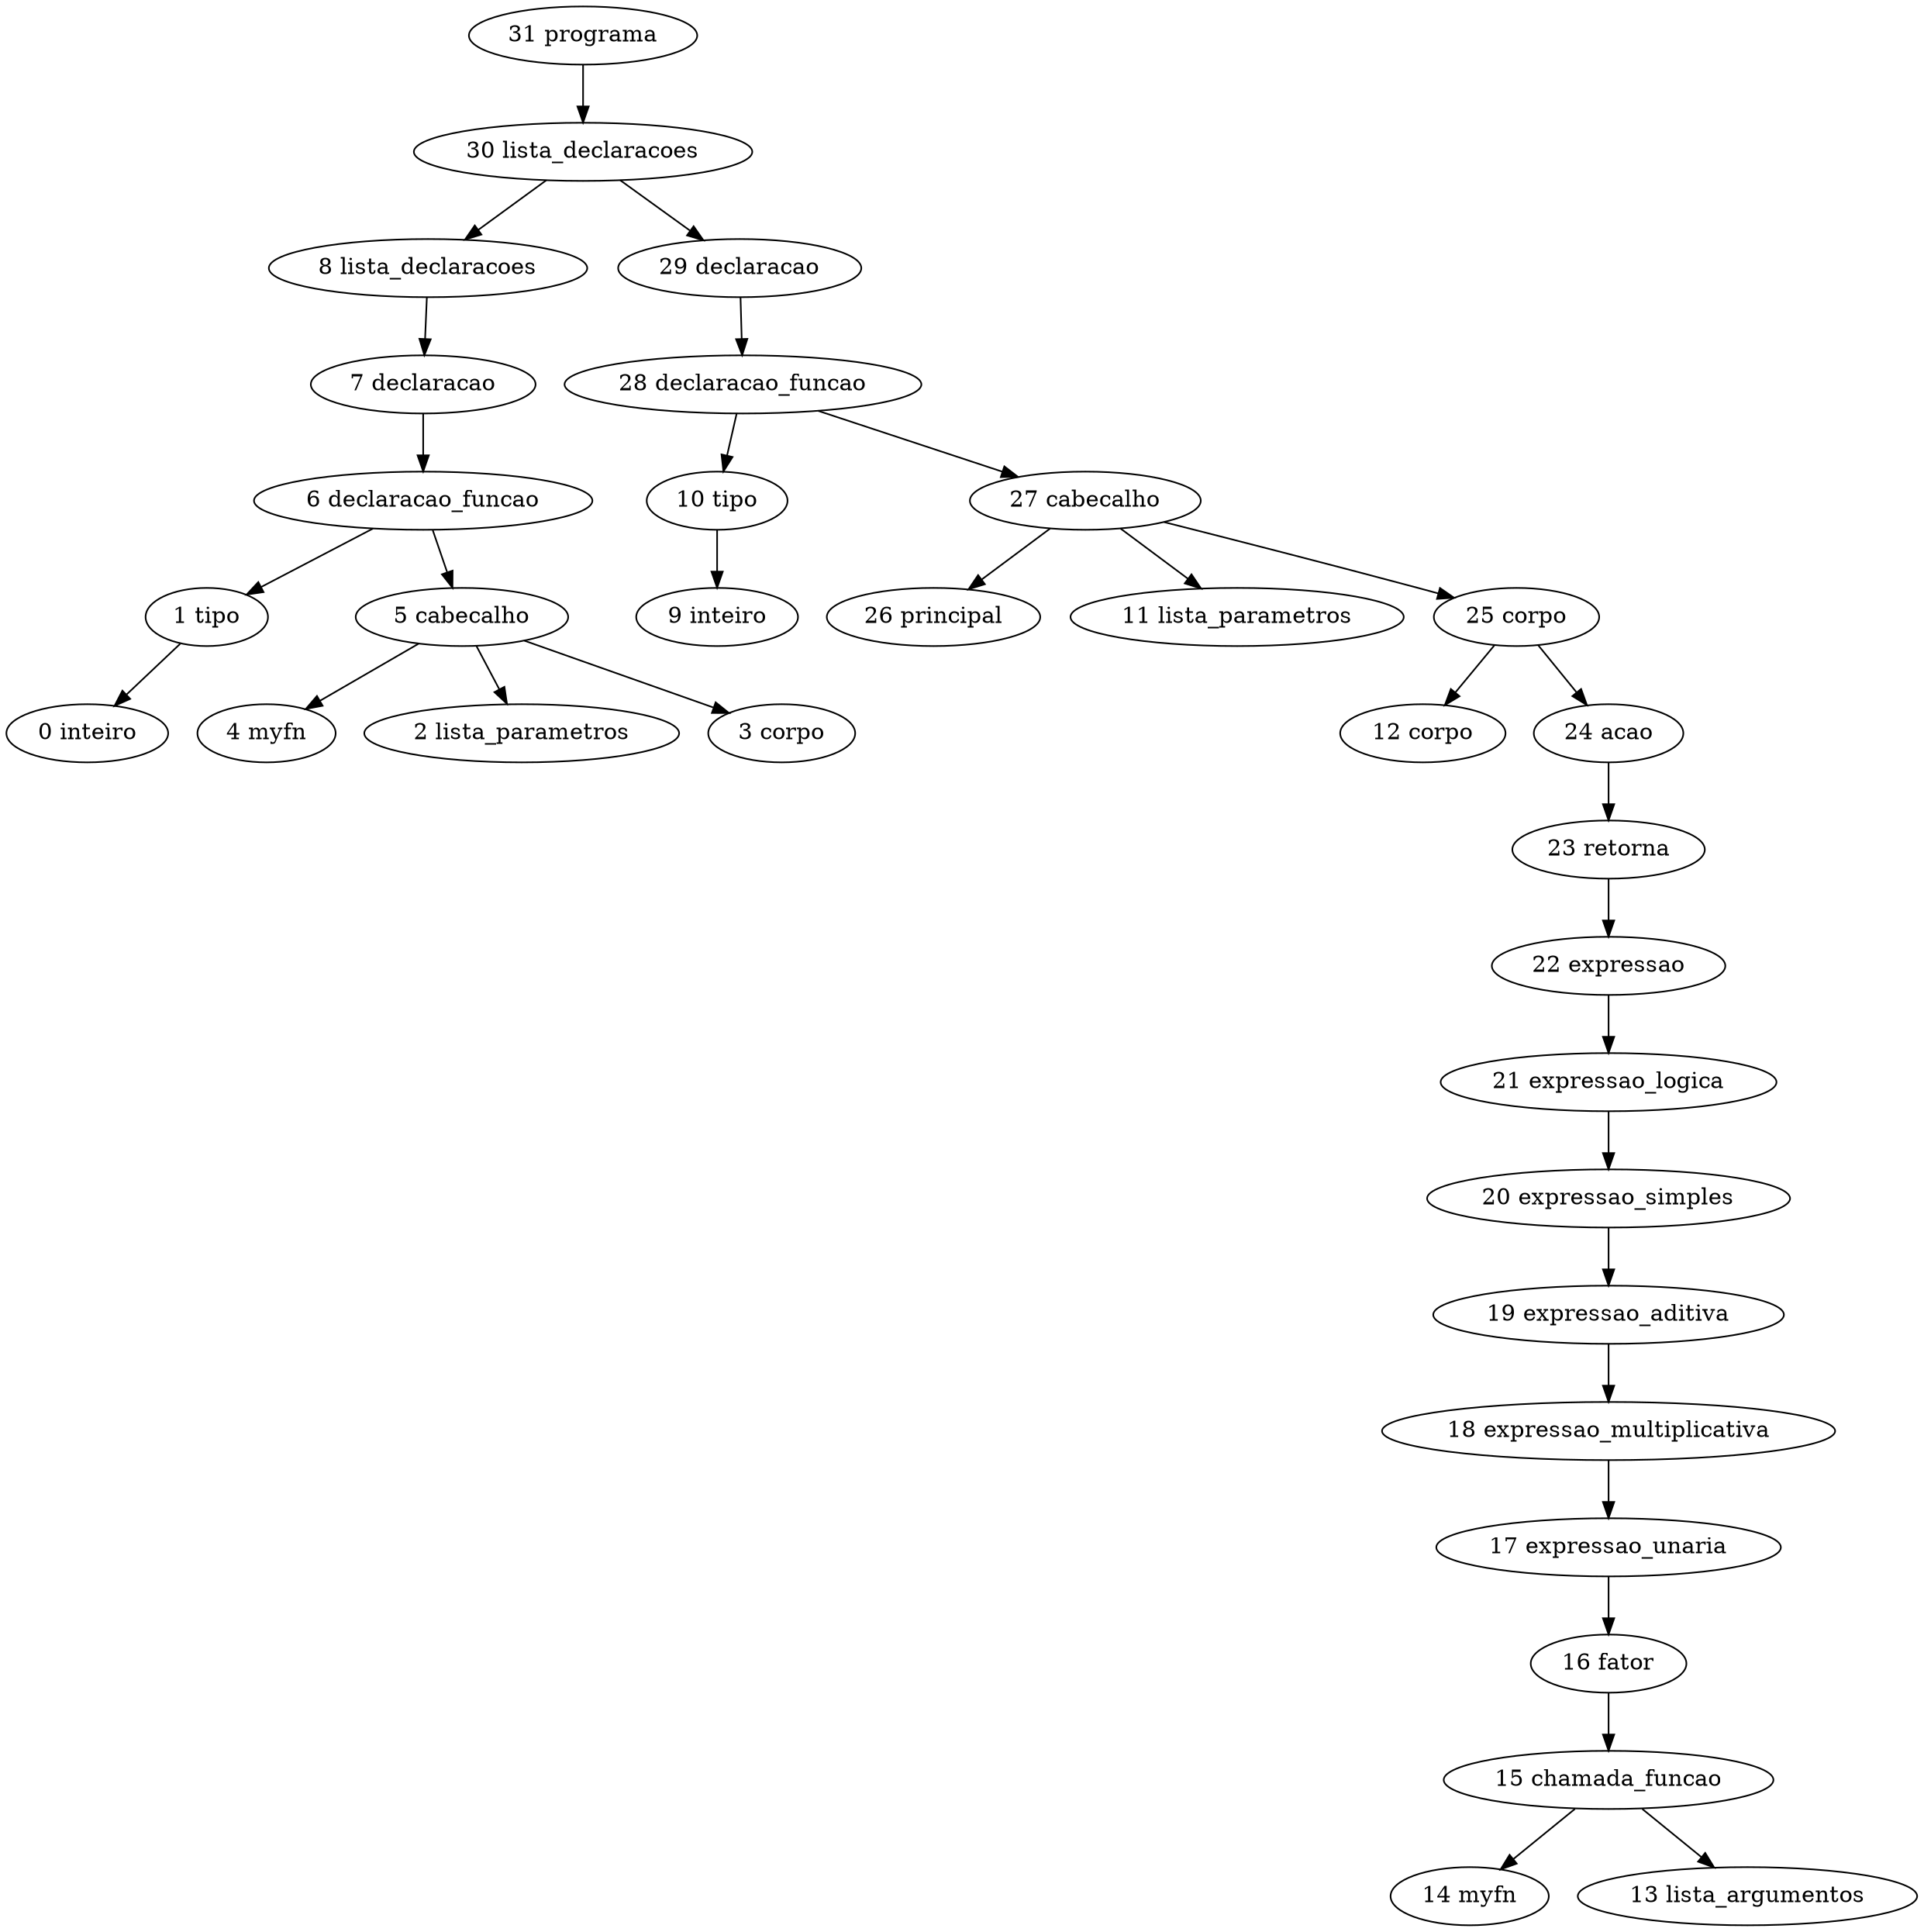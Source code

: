 // Análise sintática
digraph {
	"31 programa"
	"30 lista_declaracoes"
	"31 programa" -> "30 lista_declaracoes"
	"8 lista_declaracoes"
	"30 lista_declaracoes" -> "8 lista_declaracoes"
	"7 declaracao"
	"8 lista_declaracoes" -> "7 declaracao"
	"6 declaracao_funcao"
	"7 declaracao" -> "6 declaracao_funcao"
	"1 tipo"
	"6 declaracao_funcao" -> "1 tipo"
	"0 inteiro"
	"1 tipo" -> "0 inteiro"
	"5 cabecalho"
	"6 declaracao_funcao" -> "5 cabecalho"
	"4 myfn"
	"5 cabecalho" -> "4 myfn"
	"2 lista_parametros"
	"5 cabecalho" -> "2 lista_parametros"
	"3 corpo"
	"5 cabecalho" -> "3 corpo"
	"29 declaracao"
	"30 lista_declaracoes" -> "29 declaracao"
	"28 declaracao_funcao"
	"29 declaracao" -> "28 declaracao_funcao"
	"10 tipo"
	"28 declaracao_funcao" -> "10 tipo"
	"9 inteiro"
	"10 tipo" -> "9 inteiro"
	"27 cabecalho"
	"28 declaracao_funcao" -> "27 cabecalho"
	"26 principal"
	"27 cabecalho" -> "26 principal"
	"11 lista_parametros"
	"27 cabecalho" -> "11 lista_parametros"
	"25 corpo"
	"27 cabecalho" -> "25 corpo"
	"12 corpo"
	"25 corpo" -> "12 corpo"
	"24 acao"
	"25 corpo" -> "24 acao"
	"23 retorna"
	"24 acao" -> "23 retorna"
	"22 expressao"
	"23 retorna" -> "22 expressao"
	"21 expressao_logica"
	"22 expressao" -> "21 expressao_logica"
	"20 expressao_simples"
	"21 expressao_logica" -> "20 expressao_simples"
	"19 expressao_aditiva"
	"20 expressao_simples" -> "19 expressao_aditiva"
	"18 expressao_multiplicativa"
	"19 expressao_aditiva" -> "18 expressao_multiplicativa"
	"17 expressao_unaria"
	"18 expressao_multiplicativa" -> "17 expressao_unaria"
	"16 fator"
	"17 expressao_unaria" -> "16 fator"
	"15 chamada_funcao"
	"16 fator" -> "15 chamada_funcao"
	"14 myfn"
	"15 chamada_funcao" -> "14 myfn"
	"13 lista_argumentos"
	"15 chamada_funcao" -> "13 lista_argumentos"
}
